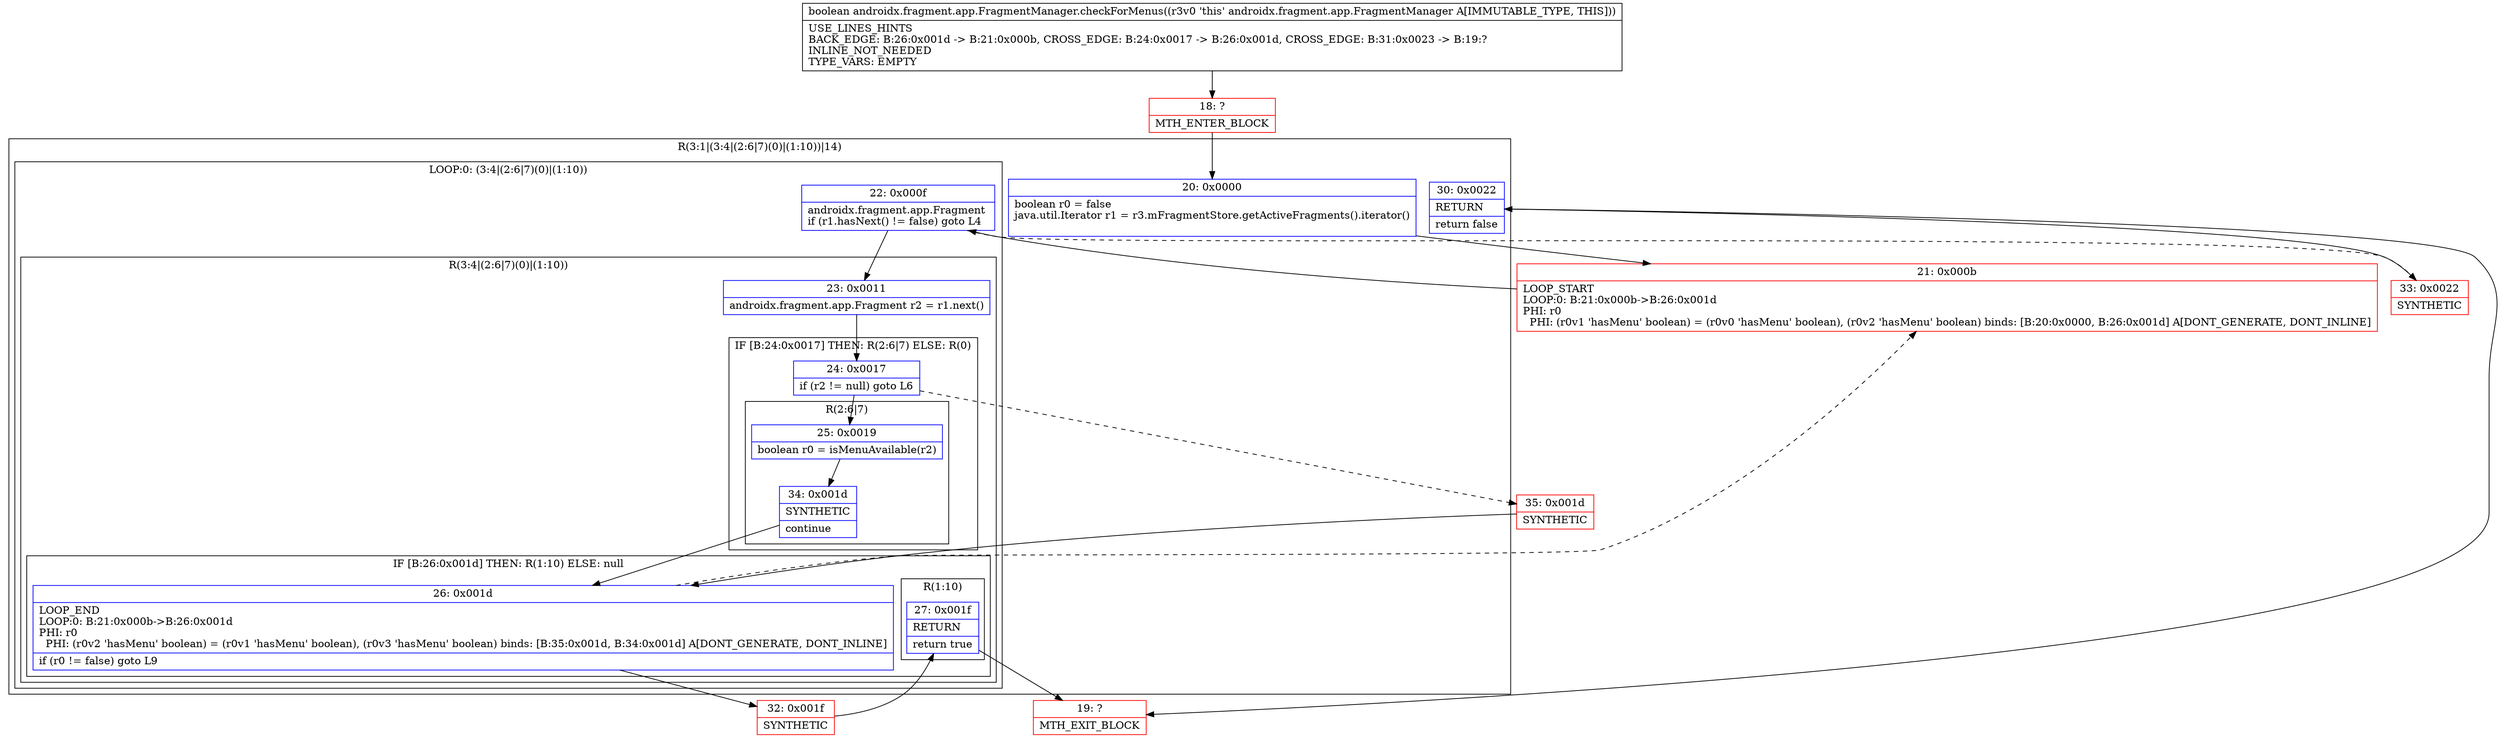 digraph "CFG forandroidx.fragment.app.FragmentManager.checkForMenus()Z" {
subgraph cluster_Region_157178689 {
label = "R(3:1|(3:4|(2:6|7)(0)|(1:10))|14)";
node [shape=record,color=blue];
Node_20 [shape=record,label="{20\:\ 0x0000|boolean r0 = false\ljava.util.Iterator r1 = r3.mFragmentStore.getActiveFragments().iterator()\l\l}"];
subgraph cluster_LoopRegion_1854153746 {
label = "LOOP:0: (3:4|(2:6|7)(0)|(1:10))";
node [shape=record,color=blue];
Node_22 [shape=record,label="{22\:\ 0x000f|androidx.fragment.app.Fragment \lif (r1.hasNext() != false) goto L4\l}"];
subgraph cluster_Region_754624592 {
label = "R(3:4|(2:6|7)(0)|(1:10))";
node [shape=record,color=blue];
Node_23 [shape=record,label="{23\:\ 0x0011|androidx.fragment.app.Fragment r2 = r1.next()\l}"];
subgraph cluster_IfRegion_1435186058 {
label = "IF [B:24:0x0017] THEN: R(2:6|7) ELSE: R(0)";
node [shape=record,color=blue];
Node_24 [shape=record,label="{24\:\ 0x0017|if (r2 != null) goto L6\l}"];
subgraph cluster_Region_1102009546 {
label = "R(2:6|7)";
node [shape=record,color=blue];
Node_25 [shape=record,label="{25\:\ 0x0019|boolean r0 = isMenuAvailable(r2)\l}"];
Node_34 [shape=record,label="{34\:\ 0x001d|SYNTHETIC\l|continue\l}"];
}
subgraph cluster_Region_1336066493 {
label = "R(0)";
node [shape=record,color=blue];
}
}
subgraph cluster_IfRegion_389309831 {
label = "IF [B:26:0x001d] THEN: R(1:10) ELSE: null";
node [shape=record,color=blue];
Node_26 [shape=record,label="{26\:\ 0x001d|LOOP_END\lLOOP:0: B:21:0x000b\-\>B:26:0x001d\lPHI: r0 \l  PHI: (r0v2 'hasMenu' boolean) = (r0v1 'hasMenu' boolean), (r0v3 'hasMenu' boolean) binds: [B:35:0x001d, B:34:0x001d] A[DONT_GENERATE, DONT_INLINE]\l|if (r0 != false) goto L9\l}"];
subgraph cluster_Region_13224175 {
label = "R(1:10)";
node [shape=record,color=blue];
Node_27 [shape=record,label="{27\:\ 0x001f|RETURN\l|return true\l}"];
}
}
}
}
Node_30 [shape=record,label="{30\:\ 0x0022|RETURN\l|return false\l}"];
}
Node_18 [shape=record,color=red,label="{18\:\ ?|MTH_ENTER_BLOCK\l}"];
Node_21 [shape=record,color=red,label="{21\:\ 0x000b|LOOP_START\lLOOP:0: B:21:0x000b\-\>B:26:0x001d\lPHI: r0 \l  PHI: (r0v1 'hasMenu' boolean) = (r0v0 'hasMenu' boolean), (r0v2 'hasMenu' boolean) binds: [B:20:0x0000, B:26:0x001d] A[DONT_GENERATE, DONT_INLINE]\l}"];
Node_32 [shape=record,color=red,label="{32\:\ 0x001f|SYNTHETIC\l}"];
Node_19 [shape=record,color=red,label="{19\:\ ?|MTH_EXIT_BLOCK\l}"];
Node_35 [shape=record,color=red,label="{35\:\ 0x001d|SYNTHETIC\l}"];
Node_33 [shape=record,color=red,label="{33\:\ 0x0022|SYNTHETIC\l}"];
MethodNode[shape=record,label="{boolean androidx.fragment.app.FragmentManager.checkForMenus((r3v0 'this' androidx.fragment.app.FragmentManager A[IMMUTABLE_TYPE, THIS]))  | USE_LINES_HINTS\lBACK_EDGE: B:26:0x001d \-\> B:21:0x000b, CROSS_EDGE: B:24:0x0017 \-\> B:26:0x001d, CROSS_EDGE: B:31:0x0023 \-\> B:19:?\lINLINE_NOT_NEEDED\lTYPE_VARS: EMPTY\l}"];
MethodNode -> Node_18;Node_20 -> Node_21;
Node_22 -> Node_23;
Node_22 -> Node_33[style=dashed];
Node_23 -> Node_24;
Node_24 -> Node_25;
Node_24 -> Node_35[style=dashed];
Node_25 -> Node_34;
Node_34 -> Node_26;
Node_26 -> Node_21[style=dashed];
Node_26 -> Node_32;
Node_27 -> Node_19;
Node_30 -> Node_19;
Node_18 -> Node_20;
Node_21 -> Node_22;
Node_32 -> Node_27;
Node_35 -> Node_26;
Node_33 -> Node_30;
}


